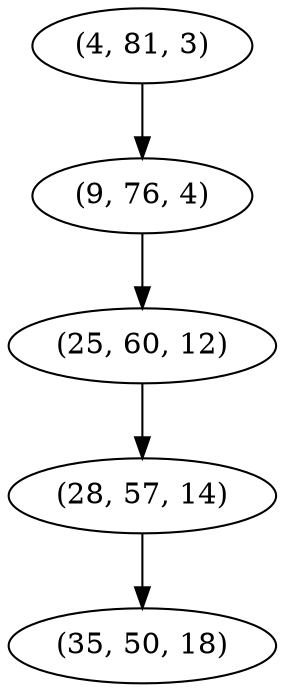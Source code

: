 digraph tree {
    "(4, 81, 3)";
    "(9, 76, 4)";
    "(25, 60, 12)";
    "(28, 57, 14)";
    "(35, 50, 18)";
    "(4, 81, 3)" -> "(9, 76, 4)";
    "(9, 76, 4)" -> "(25, 60, 12)";
    "(25, 60, 12)" -> "(28, 57, 14)";
    "(28, 57, 14)" -> "(35, 50, 18)";
}
